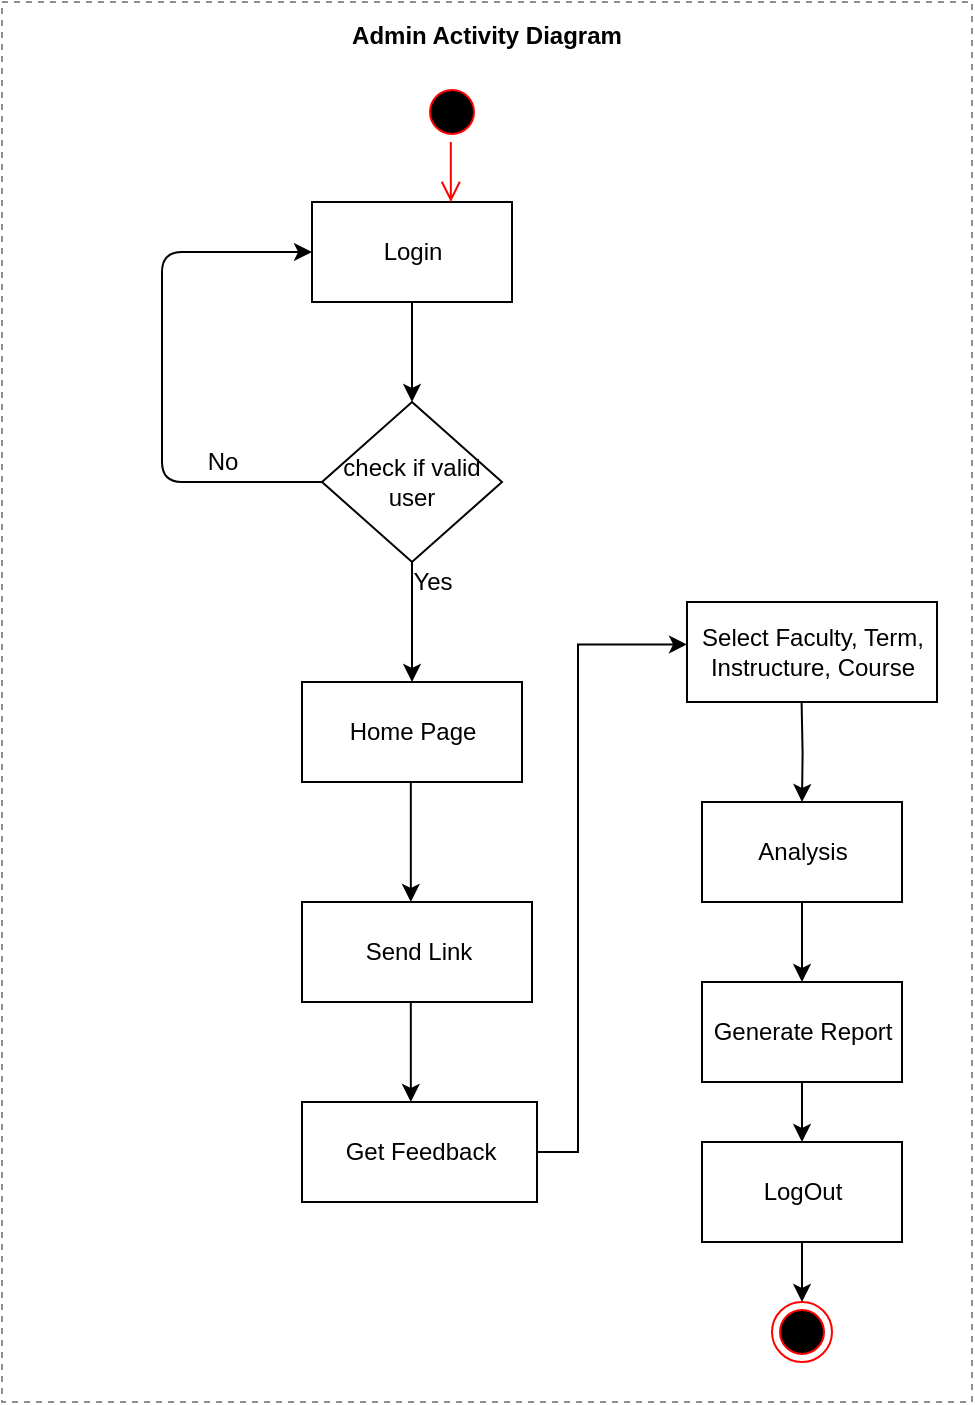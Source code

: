 <mxfile version="12.8.1" type="google"><diagram name="Page-1" id="e7e014a7-5840-1c2e-5031-d8a46d1fe8dd"><mxGraphModel dx="1594" dy="911" grid="1" gridSize="10" guides="1" tooltips="1" connect="1" arrows="1" fold="1" page="1" pageScale="1" pageWidth="1169" pageHeight="826" background="#ffffff" math="0" shadow="0"><root><mxCell id="0"/><mxCell id="1" parent="0"/><mxCell id="5YznS1LPmeC9e_NgOXI--73" value="&lt;b&gt;&lt;font color=&quot;#000000&quot;&gt;Admin Activity Diagram&lt;/font&gt;&lt;/b&gt;" style="outlineConnect=0;gradientColor=none;html=1;whiteSpace=wrap;fontSize=12;fontStyle=0;strokeColor=#879196;fillColor=none;verticalAlign=top;align=center;fontColor=#879196;dashed=1;spacingTop=3;" vertex="1" parent="1"><mxGeometry x="280" y="10" width="485" height="700" as="geometry"/></mxCell><mxCell id="5YznS1LPmeC9e_NgOXI--74" value="Login" style="html=1;dashed=0;whitespace=wrap;" vertex="1" parent="1"><mxGeometry x="435" y="110" width="100" height="50" as="geometry"/></mxCell><mxCell id="5YznS1LPmeC9e_NgOXI--75" value="check if valid user" style="rhombus;whiteSpace=wrap;html=1;" vertex="1" parent="1"><mxGeometry x="440" y="210" width="90" height="80" as="geometry"/></mxCell><mxCell id="5YznS1LPmeC9e_NgOXI--76" value="" style="endArrow=classic;html=1;exitX=0.5;exitY=1;exitDx=0;exitDy=0;" edge="1" parent="1" source="5YznS1LPmeC9e_NgOXI--74" target="5YznS1LPmeC9e_NgOXI--75"><mxGeometry width="50" height="50" relative="1" as="geometry"><mxPoint x="865" y="270" as="sourcePoint"/><mxPoint x="505" y="200" as="targetPoint"/></mxGeometry></mxCell><mxCell id="5YznS1LPmeC9e_NgOXI--77" value="" style="endArrow=classic;html=1;exitX=0.5;exitY=1;exitDx=0;exitDy=0;entryX=0.5;entryY=0;entryDx=0;entryDy=0;" edge="1" parent="1" source="5YznS1LPmeC9e_NgOXI--75" target="5YznS1LPmeC9e_NgOXI--83"><mxGeometry width="50" height="50" relative="1" as="geometry"><mxPoint x="865" y="270" as="sourcePoint"/><mxPoint x="505" y="350" as="targetPoint"/></mxGeometry></mxCell><mxCell id="5YznS1LPmeC9e_NgOXI--78" value="Yes" style="text;html=1;align=center;verticalAlign=middle;resizable=0;points=[];labelBackgroundColor=#ffffff;" vertex="1" connectable="0" parent="5YznS1LPmeC9e_NgOXI--77"><mxGeometry x="-0.367" y="1" relative="1" as="geometry"><mxPoint x="9" y="-9" as="offset"/></mxGeometry></mxCell><mxCell id="5YznS1LPmeC9e_NgOXI--79" value="" style="endArrow=classic;html=1;exitX=0;exitY=0.5;exitDx=0;exitDy=0;entryX=0;entryY=0.5;entryDx=0;entryDy=0;" edge="1" parent="1" source="5YznS1LPmeC9e_NgOXI--75" target="5YznS1LPmeC9e_NgOXI--74"><mxGeometry width="50" height="50" relative="1" as="geometry"><mxPoint x="515" y="300" as="sourcePoint"/><mxPoint x="385.0" y="250" as="targetPoint"/><Array as="points"><mxPoint x="360" y="250"/><mxPoint x="360" y="135"/></Array></mxGeometry></mxCell><mxCell id="5YznS1LPmeC9e_NgOXI--80" value="No" style="text;html=1;align=center;verticalAlign=middle;resizable=0;points=[];labelBackgroundColor=#ffffff;" vertex="1" connectable="0" parent="5YznS1LPmeC9e_NgOXI--79"><mxGeometry x="-0.627" y="-4" relative="1" as="geometry"><mxPoint y="-6" as="offset"/></mxGeometry></mxCell><mxCell id="5YznS1LPmeC9e_NgOXI--82" value="" style="ellipse;html=1;shape=startState;fillColor=#000000;strokeColor=#ff0000;" vertex="1" parent="1"><mxGeometry x="490" y="50" width="30" height="30" as="geometry"/></mxCell><mxCell id="5YznS1LPmeC9e_NgOXI--83" value="Home Page" style="html=1;" vertex="1" parent="1"><mxGeometry x="430" y="350" width="110" height="50" as="geometry"/></mxCell><mxCell id="5YznS1LPmeC9e_NgOXI--85" value="" style="endArrow=classic;html=1;exitX=0.5;exitY=1;exitDx=0;exitDy=0;" edge="1" parent="1"><mxGeometry width="50" height="50" relative="1" as="geometry"><mxPoint x="484.41" y="400" as="sourcePoint"/><mxPoint x="484.41" y="460" as="targetPoint"/></mxGeometry></mxCell><mxCell id="5YznS1LPmeC9e_NgOXI--86" value="Send Link" style="html=1;" vertex="1" parent="1"><mxGeometry x="430" y="460" width="115" height="50" as="geometry"/></mxCell><mxCell id="5YznS1LPmeC9e_NgOXI--88" value="" style="edgeStyle=orthogonalEdgeStyle;html=1;verticalAlign=bottom;endArrow=open;endSize=8;strokeColor=#ff0000;" edge="1" parent="1"><mxGeometry relative="1" as="geometry"><mxPoint x="504.41" y="110" as="targetPoint"/><mxPoint x="504.41" y="80" as="sourcePoint"/></mxGeometry></mxCell><mxCell id="5YznS1LPmeC9e_NgOXI--90" value="" style="endArrow=classic;html=1;exitX=0.5;exitY=1;exitDx=0;exitDy=0;" edge="1" parent="1"><mxGeometry width="50" height="50" relative="1" as="geometry"><mxPoint x="484.41" y="510" as="sourcePoint"/><mxPoint x="484.41" y="560" as="targetPoint"/></mxGeometry></mxCell><mxCell id="5YznS1LPmeC9e_NgOXI--113" value="" style="edgeStyle=orthogonalEdgeStyle;rounded=0;orthogonalLoop=1;jettySize=auto;html=1;exitX=1;exitY=0.5;exitDx=0;exitDy=0;entryX=0;entryY=0.424;entryDx=0;entryDy=0;entryPerimeter=0;" edge="1" parent="1" source="5YznS1LPmeC9e_NgOXI--91" target="5YznS1LPmeC9e_NgOXI--96"><mxGeometry relative="1" as="geometry"><Array as="points"><mxPoint x="568" y="585"/><mxPoint x="568" y="331"/></Array></mxGeometry></mxCell><mxCell id="5YznS1LPmeC9e_NgOXI--91" value="Get Feedback" style="html=1;dashed=0;whitespace=wrap;" vertex="1" parent="1"><mxGeometry x="430" y="560" width="117.5" height="50" as="geometry"/></mxCell><mxCell id="5YznS1LPmeC9e_NgOXI--96" value="Select Faculty, Term, &lt;br&gt;Instructure, Course" style="html=1;dashed=0;whitespace=wrap;" vertex="1" parent="1"><mxGeometry x="622.5" y="310" width="125" height="50" as="geometry"/></mxCell><mxCell id="5YznS1LPmeC9e_NgOXI--98" value="Analysis" style="html=1;dashed=0;whitespace=wrap;" vertex="1" parent="1"><mxGeometry x="630" y="410" width="100" height="50" as="geometry"/></mxCell><mxCell id="5YznS1LPmeC9e_NgOXI--103" value="" style="edgeStyle=orthogonalEdgeStyle;rounded=0;orthogonalLoop=1;jettySize=auto;html=1;" edge="1" parent="1" source="5YznS1LPmeC9e_NgOXI--102"><mxGeometry relative="1" as="geometry"><mxPoint x="680.25" y="610" as="targetPoint"/><Array as="points"><mxPoint x="680.25" y="600"/></Array></mxGeometry></mxCell><mxCell id="5YznS1LPmeC9e_NgOXI--100" value="Generate Report" style="html=1;dashed=0;whitespace=wrap;" vertex="1" parent="1"><mxGeometry x="630" y="500" width="100" height="50" as="geometry"/></mxCell><mxCell id="5YznS1LPmeC9e_NgOXI--115" value="" style="edgeStyle=orthogonalEdgeStyle;rounded=0;orthogonalLoop=1;jettySize=auto;html=1;entryX=0.5;entryY=0;entryDx=0;entryDy=0;" edge="1" parent="1" target="5YznS1LPmeC9e_NgOXI--100"><mxGeometry relative="1" as="geometry"><mxPoint x="680" y="460" as="sourcePoint"/><mxPoint x="684.5" y="490" as="targetPoint"/><Array as="points"><mxPoint x="680" y="460"/></Array></mxGeometry></mxCell><mxCell id="5YznS1LPmeC9e_NgOXI--102" value="LogOut" style="html=1;dashed=0;whitespace=wrap;" vertex="1" parent="1"><mxGeometry x="630" y="580" width="100" height="50" as="geometry"/></mxCell><mxCell id="5YznS1LPmeC9e_NgOXI--116" value="" style="edgeStyle=orthogonalEdgeStyle;rounded=0;orthogonalLoop=1;jettySize=auto;html=1;" edge="1" parent="1" source="5YznS1LPmeC9e_NgOXI--100" target="5YznS1LPmeC9e_NgOXI--102"><mxGeometry relative="1" as="geometry"><mxPoint x="680.32" y="550" as="sourcePoint"/><mxPoint x="680.25" y="610" as="targetPoint"/><Array as="points"/></mxGeometry></mxCell><mxCell id="5YznS1LPmeC9e_NgOXI--95" value="" style="ellipse;html=1;shape=endState;fillColor=#000000;strokeColor=#ff0000;" vertex="1" parent="1"><mxGeometry x="665" y="660" width="30" height="30" as="geometry"/></mxCell><mxCell id="5YznS1LPmeC9e_NgOXI--117" value="" style="edgeStyle=orthogonalEdgeStyle;rounded=0;orthogonalLoop=1;jettySize=auto;html=1;" edge="1" parent="1" source="5YznS1LPmeC9e_NgOXI--102" target="5YznS1LPmeC9e_NgOXI--95"><mxGeometry relative="1" as="geometry"><mxPoint x="680" y="630" as="sourcePoint"/><mxPoint x="680.25" y="685" as="targetPoint"/></mxGeometry></mxCell><mxCell id="5YznS1LPmeC9e_NgOXI--118" value="" style="edgeStyle=orthogonalEdgeStyle;rounded=0;orthogonalLoop=1;jettySize=auto;html=1;entryX=0.5;entryY=0;entryDx=0;entryDy=0;" edge="1" parent="1" target="5YznS1LPmeC9e_NgOXI--98"><mxGeometry relative="1" as="geometry"><mxPoint x="679.8" y="360" as="sourcePoint"/><mxPoint x="679.8" y="400" as="targetPoint"/><Array as="points"/></mxGeometry></mxCell></root></mxGraphModel></diagram></mxfile>